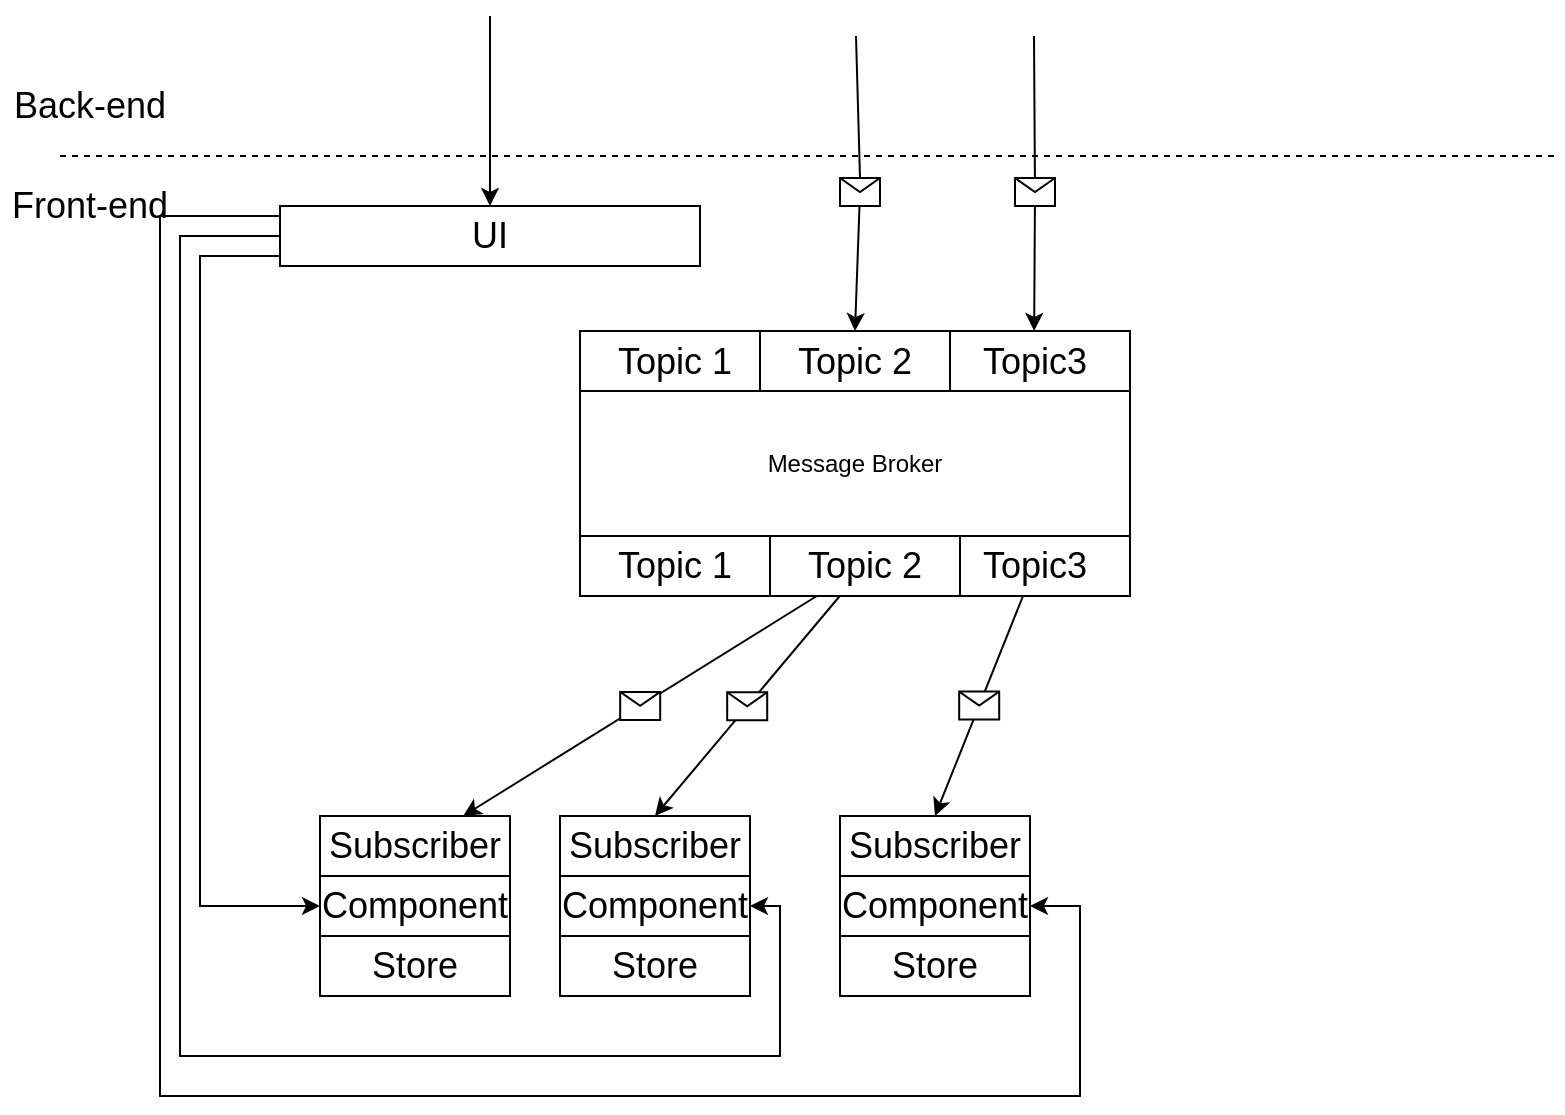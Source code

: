 <mxfile version="20.3.0" type="device"><diagram id="WWmHuTSvxTs2fTyWWiS5" name="Page-1"><mxGraphModel dx="1422" dy="875" grid="1" gridSize="10" guides="1" tooltips="1" connect="1" arrows="1" fold="1" page="1" pageScale="1" pageWidth="850" pageHeight="1100" math="0" shadow="0"><root><mxCell id="0"/><mxCell id="1" parent="0"/><mxCell id="U5smv_vHdtkA6mjVoCkT-1" value="" style="endArrow=none;dashed=1;html=1;rounded=0;" parent="1" edge="1"><mxGeometry width="50" height="50" relative="1" as="geometry"><mxPoint x="60" y="250" as="sourcePoint"/><mxPoint x="810" y="250" as="targetPoint"/></mxGeometry></mxCell><mxCell id="U5smv_vHdtkA6mjVoCkT-2" value="Back-end" style="text;html=1;strokeColor=none;fillColor=none;align=center;verticalAlign=middle;whiteSpace=wrap;rounded=0;fontSize=18;" parent="1" vertex="1"><mxGeometry x="30" y="210" width="90" height="30" as="geometry"/></mxCell><mxCell id="U5smv_vHdtkA6mjVoCkT-4" value="" style="endArrow=classic;html=1;rounded=0;fontSize=18;" parent="1" target="U5smv_vHdtkA6mjVoCkT-6" edge="1"><mxGeometry width="50" height="50" relative="1" as="geometry"><mxPoint x="275" y="180" as="sourcePoint"/><mxPoint x="380" y="280" as="targetPoint"/></mxGeometry></mxCell><mxCell id="NDTT_XgojYarzYkNItdj-66" style="edgeStyle=orthogonalEdgeStyle;rounded=0;orthogonalLoop=1;jettySize=auto;html=1;" parent="1" source="U5smv_vHdtkA6mjVoCkT-6" target="NDTT_XgojYarzYkNItdj-65" edge="1"><mxGeometry relative="1" as="geometry"><Array as="points"><mxPoint x="130" y="300"/><mxPoint x="130" y="625"/></Array></mxGeometry></mxCell><mxCell id="NDTT_XgojYarzYkNItdj-74" style="edgeStyle=orthogonalEdgeStyle;rounded=0;orthogonalLoop=1;jettySize=auto;html=1;" parent="1" source="U5smv_vHdtkA6mjVoCkT-6" target="NDTT_XgojYarzYkNItdj-72" edge="1"><mxGeometry relative="1" as="geometry"><Array as="points"><mxPoint x="120" y="290"/><mxPoint x="120" y="700"/><mxPoint x="420" y="700"/><mxPoint x="420" y="625"/></Array></mxGeometry></mxCell><mxCell id="4NgispmV-xQ5pDrWMqpt-20" style="edgeStyle=orthogonalEdgeStyle;rounded=0;orthogonalLoop=1;jettySize=auto;html=1;exitX=1;exitY=0.75;exitDx=0;exitDy=0;" parent="1" source="U5smv_vHdtkA6mjVoCkT-6" target="NDTT_XgojYarzYkNItdj-69" edge="1"><mxGeometry relative="1" as="geometry"><Array as="points"><mxPoint x="360" y="280"/><mxPoint x="110" y="280"/><mxPoint x="110" y="720"/><mxPoint x="570" y="720"/><mxPoint x="570" y="625"/></Array></mxGeometry></mxCell><mxCell id="U5smv_vHdtkA6mjVoCkT-6" value="UI" style="rounded=0;whiteSpace=wrap;html=1;fontSize=18;" parent="1" vertex="1"><mxGeometry x="170" y="275" width="210" height="30" as="geometry"/></mxCell><mxCell id="U5smv_vHdtkA6mjVoCkT-9" value="Front-end" style="text;html=1;strokeColor=none;fillColor=none;align=center;verticalAlign=middle;whiteSpace=wrap;rounded=0;fontSize=18;" parent="1" vertex="1"><mxGeometry x="30" y="260" width="90" height="30" as="geometry"/></mxCell><mxCell id="NDTT_XgojYarzYkNItdj-63" value="Subscriber" style="rounded=0;whiteSpace=wrap;html=1;fontSize=18;" parent="1" vertex="1"><mxGeometry x="190" y="580" width="95" height="30" as="geometry"/></mxCell><mxCell id="NDTT_XgojYarzYkNItdj-64" value="Store" style="rounded=0;whiteSpace=wrap;html=1;fontSize=18;" parent="1" vertex="1"><mxGeometry x="190" y="640" width="95" height="30" as="geometry"/></mxCell><mxCell id="NDTT_XgojYarzYkNItdj-65" value="Component" style="rounded=0;whiteSpace=wrap;html=1;fontSize=18;" parent="1" vertex="1"><mxGeometry x="190" y="610" width="95" height="30" as="geometry"/></mxCell><mxCell id="NDTT_XgojYarzYkNItdj-67" value="Subscriber" style="rounded=0;whiteSpace=wrap;html=1;fontSize=18;" parent="1" vertex="1"><mxGeometry x="450" y="580" width="95" height="30" as="geometry"/></mxCell><mxCell id="NDTT_XgojYarzYkNItdj-68" value="Store" style="rounded=0;whiteSpace=wrap;html=1;fontSize=18;" parent="1" vertex="1"><mxGeometry x="450" y="640" width="95" height="30" as="geometry"/></mxCell><mxCell id="NDTT_XgojYarzYkNItdj-69" value="Component" style="rounded=0;whiteSpace=wrap;html=1;fontSize=18;" parent="1" vertex="1"><mxGeometry x="450" y="610" width="95" height="30" as="geometry"/></mxCell><mxCell id="NDTT_XgojYarzYkNItdj-70" value="Subscriber" style="rounded=0;whiteSpace=wrap;html=1;fontSize=18;" parent="1" vertex="1"><mxGeometry x="310" y="580" width="95" height="30" as="geometry"/></mxCell><mxCell id="NDTT_XgojYarzYkNItdj-71" value="Store" style="rounded=0;whiteSpace=wrap;html=1;fontSize=18;" parent="1" vertex="1"><mxGeometry x="310" y="640" width="95" height="30" as="geometry"/></mxCell><mxCell id="NDTT_XgojYarzYkNItdj-72" value="Component" style="rounded=0;whiteSpace=wrap;html=1;fontSize=18;" parent="1" vertex="1"><mxGeometry x="310" y="610" width="95" height="30" as="geometry"/></mxCell><mxCell id="4NgispmV-xQ5pDrWMqpt-1" value="Message Broker" style="rounded=0;whiteSpace=wrap;html=1;direction=east;rotation=0;" parent="1" vertex="1"><mxGeometry x="320" y="367.5" width="275" height="72.5" as="geometry"/></mxCell><mxCell id="4NgispmV-xQ5pDrWMqpt-2" value="Topic 1" style="rounded=0;whiteSpace=wrap;html=1;fontSize=18;rotation=0;" parent="1" vertex="1"><mxGeometry x="320" y="337.5" width="95" height="30" as="geometry"/></mxCell><mxCell id="4NgispmV-xQ5pDrWMqpt-3" value="Topic3" style="rounded=0;whiteSpace=wrap;html=1;fontSize=18;rotation=0;" parent="1" vertex="1"><mxGeometry x="500" y="337.5" width="95" height="30" as="geometry"/></mxCell><mxCell id="4NgispmV-xQ5pDrWMqpt-4" value="Topic 2" style="rounded=0;whiteSpace=wrap;html=1;fontSize=18;rotation=0;" parent="1" vertex="1"><mxGeometry x="410" y="337.5" width="95" height="30" as="geometry"/></mxCell><mxCell id="4NgispmV-xQ5pDrWMqpt-5" value="" style="endArrow=classic;html=1;rounded=0;entryX=0.5;entryY=0;entryDx=0;entryDy=0;" parent="1" source="4NgispmV-xQ5pDrWMqpt-19" target="NDTT_XgojYarzYkNItdj-70" edge="1"><mxGeometry relative="1" as="geometry"><mxPoint x="440" y="500" as="sourcePoint"/><mxPoint x="540" y="500" as="targetPoint"/></mxGeometry></mxCell><mxCell id="4NgispmV-xQ5pDrWMqpt-6" value="" style="shape=message;html=1;outlineConnect=0;" parent="4NgispmV-xQ5pDrWMqpt-5" vertex="1"><mxGeometry width="20" height="14" relative="1" as="geometry"><mxPoint x="-10" y="-7" as="offset"/></mxGeometry></mxCell><mxCell id="4NgispmV-xQ5pDrWMqpt-11" value="" style="endArrow=classic;html=1;rounded=0;entryX=0.5;entryY=0;entryDx=0;entryDy=0;" parent="1" source="4NgispmV-xQ5pDrWMqpt-18" target="NDTT_XgojYarzYkNItdj-67" edge="1"><mxGeometry relative="1" as="geometry"><mxPoint x="648.75" y="523.494" as="sourcePoint"/><mxPoint x="370" y="605" as="targetPoint"/></mxGeometry></mxCell><mxCell id="4NgispmV-xQ5pDrWMqpt-12" value="" style="shape=message;html=1;outlineConnect=0;" parent="4NgispmV-xQ5pDrWMqpt-11" vertex="1"><mxGeometry width="20" height="14" relative="1" as="geometry"><mxPoint x="-10" y="-7" as="offset"/></mxGeometry></mxCell><mxCell id="4NgispmV-xQ5pDrWMqpt-17" value="Topic 1" style="rounded=0;whiteSpace=wrap;html=1;fontSize=18;rotation=0;" parent="1" vertex="1"><mxGeometry x="320" y="440" width="95" height="30" as="geometry"/></mxCell><mxCell id="4NgispmV-xQ5pDrWMqpt-18" value="Topic3" style="rounded=0;whiteSpace=wrap;html=1;fontSize=18;rotation=0;" parent="1" vertex="1"><mxGeometry x="500" y="440" width="95" height="30" as="geometry"/></mxCell><mxCell id="4NgispmV-xQ5pDrWMqpt-19" value="Topic 2" style="rounded=0;whiteSpace=wrap;html=1;fontSize=18;rotation=0;" parent="1" vertex="1"><mxGeometry x="415" y="440" width="95" height="30" as="geometry"/></mxCell><mxCell id="dAYUnWSlQEevHTkYIzWP-3" value="" style="endArrow=classic;html=1;rounded=0;" edge="1" parent="1" source="4NgispmV-xQ5pDrWMqpt-19" target="NDTT_XgojYarzYkNItdj-63"><mxGeometry relative="1" as="geometry"><mxPoint x="374.741" y="470" as="sourcePoint"/><mxPoint x="307.5" y="600" as="targetPoint"/></mxGeometry></mxCell><mxCell id="dAYUnWSlQEevHTkYIzWP-4" value="" style="shape=message;html=1;outlineConnect=0;" vertex="1" parent="dAYUnWSlQEevHTkYIzWP-3"><mxGeometry width="20" height="14" relative="1" as="geometry"><mxPoint x="-10" y="-7" as="offset"/></mxGeometry></mxCell><mxCell id="dAYUnWSlQEevHTkYIzWP-5" value="" style="endArrow=classic;html=1;rounded=0;fontSize=18;entryX=0.5;entryY=0;entryDx=0;entryDy=0;startArrow=none;" edge="1" parent="1" source="dAYUnWSlQEevHTkYIzWP-10" target="4NgispmV-xQ5pDrWMqpt-4"><mxGeometry width="50" height="50" relative="1" as="geometry"><mxPoint x="458" y="190" as="sourcePoint"/><mxPoint x="375" y="295" as="targetPoint"/></mxGeometry></mxCell><mxCell id="dAYUnWSlQEevHTkYIzWP-6" value="" style="endArrow=classic;html=1;rounded=0;fontSize=18;startArrow=none;" edge="1" parent="1" source="dAYUnWSlQEevHTkYIzWP-7"><mxGeometry width="50" height="50" relative="1" as="geometry"><mxPoint x="547" y="190" as="sourcePoint"/><mxPoint x="547.08" y="337.5" as="targetPoint"/></mxGeometry></mxCell><mxCell id="dAYUnWSlQEevHTkYIzWP-7" value="" style="shape=message;html=1;outlineConnect=0;" vertex="1" parent="1"><mxGeometry x="537.499" y="260.999" width="20" height="14" as="geometry"/></mxCell><mxCell id="dAYUnWSlQEevHTkYIzWP-9" value="" style="endArrow=none;html=1;rounded=0;fontSize=18;" edge="1" parent="1" target="dAYUnWSlQEevHTkYIzWP-7"><mxGeometry width="50" height="50" relative="1" as="geometry"><mxPoint x="547" y="190" as="sourcePoint"/><mxPoint x="547.08" y="337.5" as="targetPoint"/></mxGeometry></mxCell><mxCell id="dAYUnWSlQEevHTkYIzWP-10" value="" style="shape=message;html=1;outlineConnect=0;" vertex="1" parent="1"><mxGeometry x="450" y="261" width="20" height="14" as="geometry"/></mxCell><mxCell id="dAYUnWSlQEevHTkYIzWP-11" value="" style="endArrow=none;html=1;rounded=0;fontSize=18;entryX=0.5;entryY=0;entryDx=0;entryDy=0;" edge="1" parent="1" target="dAYUnWSlQEevHTkYIzWP-10"><mxGeometry width="50" height="50" relative="1" as="geometry"><mxPoint x="458" y="190" as="sourcePoint"/><mxPoint x="457.5" y="337.5" as="targetPoint"/></mxGeometry></mxCell></root></mxGraphModel></diagram></mxfile>